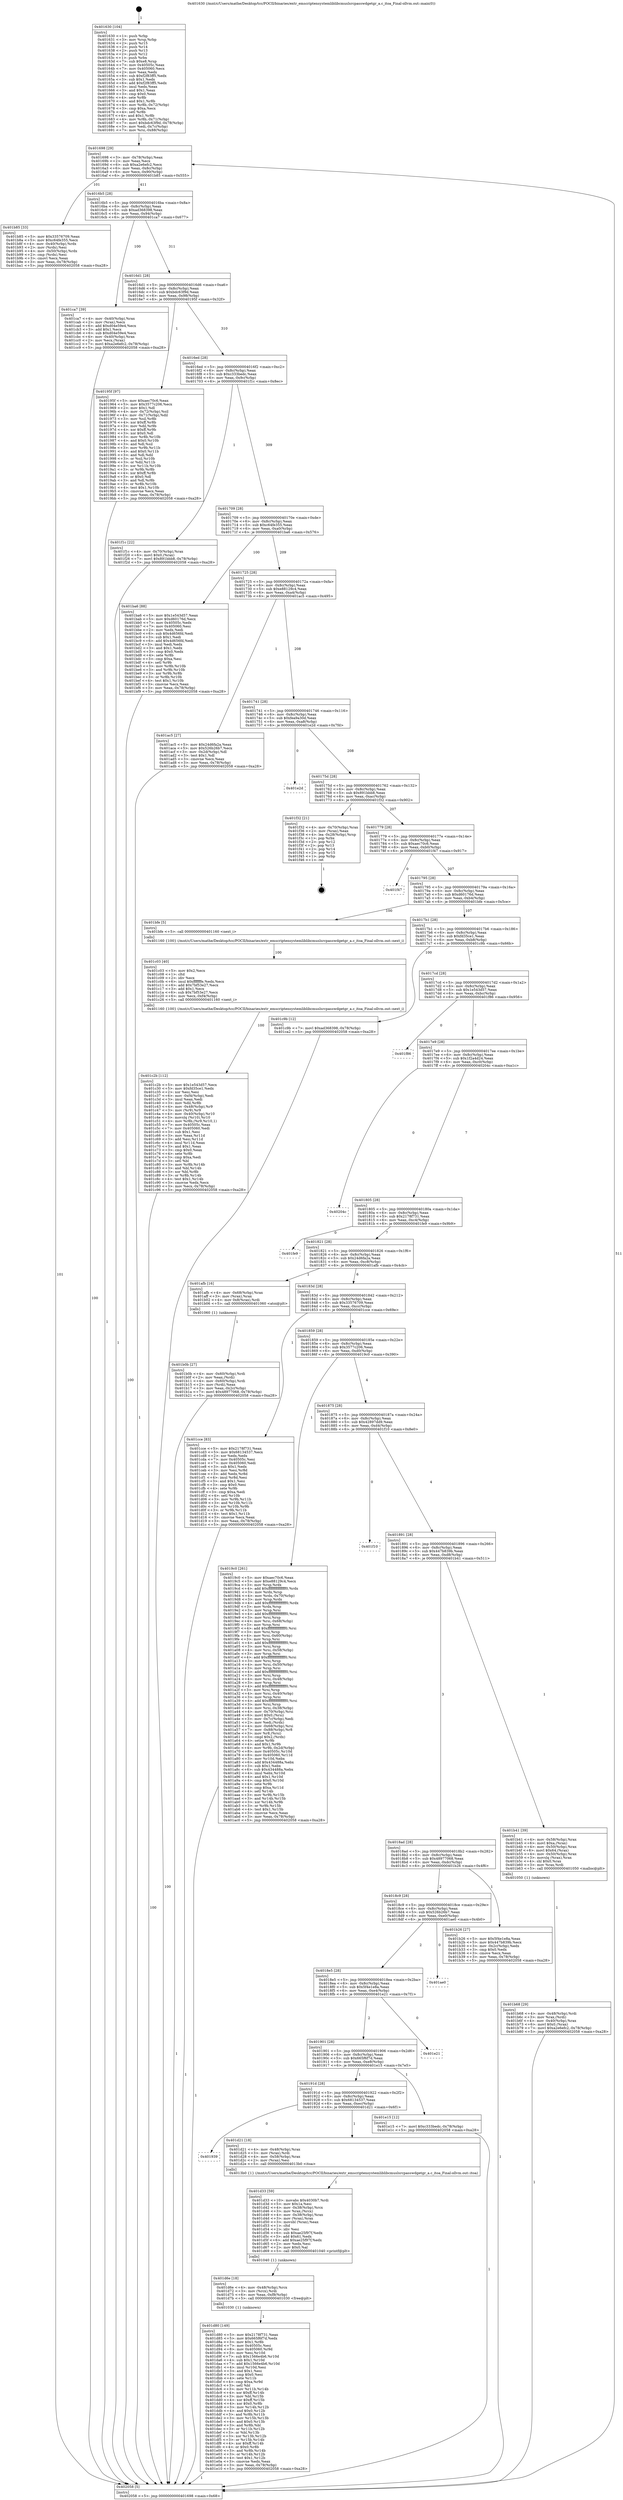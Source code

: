 digraph "0x401630" {
  label = "0x401630 (/mnt/c/Users/mathe/Desktop/tcc/POCII/binaries/extr_emscriptensystemliblibcmuslsrcpasswdgetgr_a.c_itoa_Final-ollvm.out::main(0))"
  labelloc = "t"
  node[shape=record]

  Entry [label="",width=0.3,height=0.3,shape=circle,fillcolor=black,style=filled]
  "0x401698" [label="{
     0x401698 [29]\l
     | [instrs]\l
     &nbsp;&nbsp;0x401698 \<+3\>: mov -0x78(%rbp),%eax\l
     &nbsp;&nbsp;0x40169b \<+2\>: mov %eax,%ecx\l
     &nbsp;&nbsp;0x40169d \<+6\>: sub $0xa2e6efc2,%ecx\l
     &nbsp;&nbsp;0x4016a3 \<+6\>: mov %eax,-0x8c(%rbp)\l
     &nbsp;&nbsp;0x4016a9 \<+6\>: mov %ecx,-0x90(%rbp)\l
     &nbsp;&nbsp;0x4016af \<+6\>: je 0000000000401b85 \<main+0x555\>\l
  }"]
  "0x401b85" [label="{
     0x401b85 [33]\l
     | [instrs]\l
     &nbsp;&nbsp;0x401b85 \<+5\>: mov $0x33576709,%eax\l
     &nbsp;&nbsp;0x401b8a \<+5\>: mov $0xc64fe355,%ecx\l
     &nbsp;&nbsp;0x401b8f \<+4\>: mov -0x40(%rbp),%rdx\l
     &nbsp;&nbsp;0x401b93 \<+2\>: mov (%rdx),%esi\l
     &nbsp;&nbsp;0x401b95 \<+4\>: mov -0x50(%rbp),%rdx\l
     &nbsp;&nbsp;0x401b99 \<+2\>: cmp (%rdx),%esi\l
     &nbsp;&nbsp;0x401b9b \<+3\>: cmovl %ecx,%eax\l
     &nbsp;&nbsp;0x401b9e \<+3\>: mov %eax,-0x78(%rbp)\l
     &nbsp;&nbsp;0x401ba1 \<+5\>: jmp 0000000000402058 \<main+0xa28\>\l
  }"]
  "0x4016b5" [label="{
     0x4016b5 [28]\l
     | [instrs]\l
     &nbsp;&nbsp;0x4016b5 \<+5\>: jmp 00000000004016ba \<main+0x8a\>\l
     &nbsp;&nbsp;0x4016ba \<+6\>: mov -0x8c(%rbp),%eax\l
     &nbsp;&nbsp;0x4016c0 \<+5\>: sub $0xad368398,%eax\l
     &nbsp;&nbsp;0x4016c5 \<+6\>: mov %eax,-0x94(%rbp)\l
     &nbsp;&nbsp;0x4016cb \<+6\>: je 0000000000401ca7 \<main+0x677\>\l
  }"]
  Exit [label="",width=0.3,height=0.3,shape=circle,fillcolor=black,style=filled,peripheries=2]
  "0x401ca7" [label="{
     0x401ca7 [39]\l
     | [instrs]\l
     &nbsp;&nbsp;0x401ca7 \<+4\>: mov -0x40(%rbp),%rax\l
     &nbsp;&nbsp;0x401cab \<+2\>: mov (%rax),%ecx\l
     &nbsp;&nbsp;0x401cad \<+6\>: add $0xd04e59e4,%ecx\l
     &nbsp;&nbsp;0x401cb3 \<+3\>: add $0x1,%ecx\l
     &nbsp;&nbsp;0x401cb6 \<+6\>: sub $0xd04e59e4,%ecx\l
     &nbsp;&nbsp;0x401cbc \<+4\>: mov -0x40(%rbp),%rax\l
     &nbsp;&nbsp;0x401cc0 \<+2\>: mov %ecx,(%rax)\l
     &nbsp;&nbsp;0x401cc2 \<+7\>: movl $0xa2e6efc2,-0x78(%rbp)\l
     &nbsp;&nbsp;0x401cc9 \<+5\>: jmp 0000000000402058 \<main+0xa28\>\l
  }"]
  "0x4016d1" [label="{
     0x4016d1 [28]\l
     | [instrs]\l
     &nbsp;&nbsp;0x4016d1 \<+5\>: jmp 00000000004016d6 \<main+0xa6\>\l
     &nbsp;&nbsp;0x4016d6 \<+6\>: mov -0x8c(%rbp),%eax\l
     &nbsp;&nbsp;0x4016dc \<+5\>: sub $0xbdc63f9d,%eax\l
     &nbsp;&nbsp;0x4016e1 \<+6\>: mov %eax,-0x98(%rbp)\l
     &nbsp;&nbsp;0x4016e7 \<+6\>: je 000000000040195f \<main+0x32f\>\l
  }"]
  "0x401d80" [label="{
     0x401d80 [149]\l
     | [instrs]\l
     &nbsp;&nbsp;0x401d80 \<+5\>: mov $0x2178f731,%eax\l
     &nbsp;&nbsp;0x401d85 \<+5\>: mov $0x665f6f7d,%edx\l
     &nbsp;&nbsp;0x401d8a \<+3\>: mov $0x1,%r8b\l
     &nbsp;&nbsp;0x401d8d \<+7\>: mov 0x40505c,%esi\l
     &nbsp;&nbsp;0x401d94 \<+8\>: mov 0x405060,%r9d\l
     &nbsp;&nbsp;0x401d9c \<+3\>: mov %esi,%r10d\l
     &nbsp;&nbsp;0x401d9f \<+7\>: sub $0x1566e4b6,%r10d\l
     &nbsp;&nbsp;0x401da6 \<+4\>: sub $0x1,%r10d\l
     &nbsp;&nbsp;0x401daa \<+7\>: add $0x1566e4b6,%r10d\l
     &nbsp;&nbsp;0x401db1 \<+4\>: imul %r10d,%esi\l
     &nbsp;&nbsp;0x401db5 \<+3\>: and $0x1,%esi\l
     &nbsp;&nbsp;0x401db8 \<+3\>: cmp $0x0,%esi\l
     &nbsp;&nbsp;0x401dbb \<+4\>: sete %r11b\l
     &nbsp;&nbsp;0x401dbf \<+4\>: cmp $0xa,%r9d\l
     &nbsp;&nbsp;0x401dc3 \<+3\>: setl %bl\l
     &nbsp;&nbsp;0x401dc6 \<+3\>: mov %r11b,%r14b\l
     &nbsp;&nbsp;0x401dc9 \<+4\>: xor $0xff,%r14b\l
     &nbsp;&nbsp;0x401dcd \<+3\>: mov %bl,%r15b\l
     &nbsp;&nbsp;0x401dd0 \<+4\>: xor $0xff,%r15b\l
     &nbsp;&nbsp;0x401dd4 \<+4\>: xor $0x0,%r8b\l
     &nbsp;&nbsp;0x401dd8 \<+3\>: mov %r14b,%r12b\l
     &nbsp;&nbsp;0x401ddb \<+4\>: and $0x0,%r12b\l
     &nbsp;&nbsp;0x401ddf \<+3\>: and %r8b,%r11b\l
     &nbsp;&nbsp;0x401de2 \<+3\>: mov %r15b,%r13b\l
     &nbsp;&nbsp;0x401de5 \<+4\>: and $0x0,%r13b\l
     &nbsp;&nbsp;0x401de9 \<+3\>: and %r8b,%bl\l
     &nbsp;&nbsp;0x401dec \<+3\>: or %r11b,%r12b\l
     &nbsp;&nbsp;0x401def \<+3\>: or %bl,%r13b\l
     &nbsp;&nbsp;0x401df2 \<+3\>: xor %r13b,%r12b\l
     &nbsp;&nbsp;0x401df5 \<+3\>: or %r15b,%r14b\l
     &nbsp;&nbsp;0x401df8 \<+4\>: xor $0xff,%r14b\l
     &nbsp;&nbsp;0x401dfc \<+4\>: or $0x0,%r8b\l
     &nbsp;&nbsp;0x401e00 \<+3\>: and %r8b,%r14b\l
     &nbsp;&nbsp;0x401e03 \<+3\>: or %r14b,%r12b\l
     &nbsp;&nbsp;0x401e06 \<+4\>: test $0x1,%r12b\l
     &nbsp;&nbsp;0x401e0a \<+3\>: cmovne %edx,%eax\l
     &nbsp;&nbsp;0x401e0d \<+3\>: mov %eax,-0x78(%rbp)\l
     &nbsp;&nbsp;0x401e10 \<+5\>: jmp 0000000000402058 \<main+0xa28\>\l
  }"]
  "0x40195f" [label="{
     0x40195f [97]\l
     | [instrs]\l
     &nbsp;&nbsp;0x40195f \<+5\>: mov $0xaec70c6,%eax\l
     &nbsp;&nbsp;0x401964 \<+5\>: mov $0x3577c206,%ecx\l
     &nbsp;&nbsp;0x401969 \<+2\>: mov $0x1,%dl\l
     &nbsp;&nbsp;0x40196b \<+4\>: mov -0x72(%rbp),%sil\l
     &nbsp;&nbsp;0x40196f \<+4\>: mov -0x71(%rbp),%dil\l
     &nbsp;&nbsp;0x401973 \<+3\>: mov %sil,%r8b\l
     &nbsp;&nbsp;0x401976 \<+4\>: xor $0xff,%r8b\l
     &nbsp;&nbsp;0x40197a \<+3\>: mov %dil,%r9b\l
     &nbsp;&nbsp;0x40197d \<+4\>: xor $0xff,%r9b\l
     &nbsp;&nbsp;0x401981 \<+3\>: xor $0x0,%dl\l
     &nbsp;&nbsp;0x401984 \<+3\>: mov %r8b,%r10b\l
     &nbsp;&nbsp;0x401987 \<+4\>: and $0x0,%r10b\l
     &nbsp;&nbsp;0x40198b \<+3\>: and %dl,%sil\l
     &nbsp;&nbsp;0x40198e \<+3\>: mov %r9b,%r11b\l
     &nbsp;&nbsp;0x401991 \<+4\>: and $0x0,%r11b\l
     &nbsp;&nbsp;0x401995 \<+3\>: and %dl,%dil\l
     &nbsp;&nbsp;0x401998 \<+3\>: or %sil,%r10b\l
     &nbsp;&nbsp;0x40199b \<+3\>: or %dil,%r11b\l
     &nbsp;&nbsp;0x40199e \<+3\>: xor %r11b,%r10b\l
     &nbsp;&nbsp;0x4019a1 \<+3\>: or %r9b,%r8b\l
     &nbsp;&nbsp;0x4019a4 \<+4\>: xor $0xff,%r8b\l
     &nbsp;&nbsp;0x4019a8 \<+3\>: or $0x0,%dl\l
     &nbsp;&nbsp;0x4019ab \<+3\>: and %dl,%r8b\l
     &nbsp;&nbsp;0x4019ae \<+3\>: or %r8b,%r10b\l
     &nbsp;&nbsp;0x4019b1 \<+4\>: test $0x1,%r10b\l
     &nbsp;&nbsp;0x4019b5 \<+3\>: cmovne %ecx,%eax\l
     &nbsp;&nbsp;0x4019b8 \<+3\>: mov %eax,-0x78(%rbp)\l
     &nbsp;&nbsp;0x4019bb \<+5\>: jmp 0000000000402058 \<main+0xa28\>\l
  }"]
  "0x4016ed" [label="{
     0x4016ed [28]\l
     | [instrs]\l
     &nbsp;&nbsp;0x4016ed \<+5\>: jmp 00000000004016f2 \<main+0xc2\>\l
     &nbsp;&nbsp;0x4016f2 \<+6\>: mov -0x8c(%rbp),%eax\l
     &nbsp;&nbsp;0x4016f8 \<+5\>: sub $0xc333bedc,%eax\l
     &nbsp;&nbsp;0x4016fd \<+6\>: mov %eax,-0x9c(%rbp)\l
     &nbsp;&nbsp;0x401703 \<+6\>: je 0000000000401f1c \<main+0x8ec\>\l
  }"]
  "0x402058" [label="{
     0x402058 [5]\l
     | [instrs]\l
     &nbsp;&nbsp;0x402058 \<+5\>: jmp 0000000000401698 \<main+0x68\>\l
  }"]
  "0x401630" [label="{
     0x401630 [104]\l
     | [instrs]\l
     &nbsp;&nbsp;0x401630 \<+1\>: push %rbp\l
     &nbsp;&nbsp;0x401631 \<+3\>: mov %rsp,%rbp\l
     &nbsp;&nbsp;0x401634 \<+2\>: push %r15\l
     &nbsp;&nbsp;0x401636 \<+2\>: push %r14\l
     &nbsp;&nbsp;0x401638 \<+2\>: push %r13\l
     &nbsp;&nbsp;0x40163a \<+2\>: push %r12\l
     &nbsp;&nbsp;0x40163c \<+1\>: push %rbx\l
     &nbsp;&nbsp;0x40163d \<+7\>: sub $0xe8,%rsp\l
     &nbsp;&nbsp;0x401644 \<+7\>: mov 0x40505c,%eax\l
     &nbsp;&nbsp;0x40164b \<+7\>: mov 0x405060,%ecx\l
     &nbsp;&nbsp;0x401652 \<+2\>: mov %eax,%edx\l
     &nbsp;&nbsp;0x401654 \<+6\>: sub $0xf2f83ff5,%edx\l
     &nbsp;&nbsp;0x40165a \<+3\>: sub $0x1,%edx\l
     &nbsp;&nbsp;0x40165d \<+6\>: add $0xf2f83ff5,%edx\l
     &nbsp;&nbsp;0x401663 \<+3\>: imul %edx,%eax\l
     &nbsp;&nbsp;0x401666 \<+3\>: and $0x1,%eax\l
     &nbsp;&nbsp;0x401669 \<+3\>: cmp $0x0,%eax\l
     &nbsp;&nbsp;0x40166c \<+4\>: sete %r8b\l
     &nbsp;&nbsp;0x401670 \<+4\>: and $0x1,%r8b\l
     &nbsp;&nbsp;0x401674 \<+4\>: mov %r8b,-0x72(%rbp)\l
     &nbsp;&nbsp;0x401678 \<+3\>: cmp $0xa,%ecx\l
     &nbsp;&nbsp;0x40167b \<+4\>: setl %r8b\l
     &nbsp;&nbsp;0x40167f \<+4\>: and $0x1,%r8b\l
     &nbsp;&nbsp;0x401683 \<+4\>: mov %r8b,-0x71(%rbp)\l
     &nbsp;&nbsp;0x401687 \<+7\>: movl $0xbdc63f9d,-0x78(%rbp)\l
     &nbsp;&nbsp;0x40168e \<+3\>: mov %edi,-0x7c(%rbp)\l
     &nbsp;&nbsp;0x401691 \<+7\>: mov %rsi,-0x88(%rbp)\l
  }"]
  "0x401d6e" [label="{
     0x401d6e [18]\l
     | [instrs]\l
     &nbsp;&nbsp;0x401d6e \<+4\>: mov -0x48(%rbp),%rcx\l
     &nbsp;&nbsp;0x401d72 \<+3\>: mov (%rcx),%rdi\l
     &nbsp;&nbsp;0x401d75 \<+6\>: mov %eax,-0xf8(%rbp)\l
     &nbsp;&nbsp;0x401d7b \<+5\>: call 0000000000401030 \<free@plt\>\l
     | [calls]\l
     &nbsp;&nbsp;0x401030 \{1\} (unknown)\l
  }"]
  "0x401f1c" [label="{
     0x401f1c [22]\l
     | [instrs]\l
     &nbsp;&nbsp;0x401f1c \<+4\>: mov -0x70(%rbp),%rax\l
     &nbsp;&nbsp;0x401f20 \<+6\>: movl $0x0,(%rax)\l
     &nbsp;&nbsp;0x401f26 \<+7\>: movl $0x891bbb8,-0x78(%rbp)\l
     &nbsp;&nbsp;0x401f2d \<+5\>: jmp 0000000000402058 \<main+0xa28\>\l
  }"]
  "0x401709" [label="{
     0x401709 [28]\l
     | [instrs]\l
     &nbsp;&nbsp;0x401709 \<+5\>: jmp 000000000040170e \<main+0xde\>\l
     &nbsp;&nbsp;0x40170e \<+6\>: mov -0x8c(%rbp),%eax\l
     &nbsp;&nbsp;0x401714 \<+5\>: sub $0xc64fe355,%eax\l
     &nbsp;&nbsp;0x401719 \<+6\>: mov %eax,-0xa0(%rbp)\l
     &nbsp;&nbsp;0x40171f \<+6\>: je 0000000000401ba6 \<main+0x576\>\l
  }"]
  "0x401d33" [label="{
     0x401d33 [59]\l
     | [instrs]\l
     &nbsp;&nbsp;0x401d33 \<+10\>: movabs $0x4030b7,%rdi\l
     &nbsp;&nbsp;0x401d3d \<+5\>: mov $0x1a,%esi\l
     &nbsp;&nbsp;0x401d42 \<+4\>: mov -0x38(%rbp),%rcx\l
     &nbsp;&nbsp;0x401d46 \<+3\>: mov %rax,(%rcx)\l
     &nbsp;&nbsp;0x401d49 \<+4\>: mov -0x38(%rbp),%rax\l
     &nbsp;&nbsp;0x401d4d \<+3\>: mov (%rax),%rax\l
     &nbsp;&nbsp;0x401d50 \<+3\>: movsbl (%rax),%eax\l
     &nbsp;&nbsp;0x401d53 \<+1\>: cltd\l
     &nbsp;&nbsp;0x401d54 \<+2\>: idiv %esi\l
     &nbsp;&nbsp;0x401d56 \<+6\>: sub $0xae25f97f,%edx\l
     &nbsp;&nbsp;0x401d5c \<+3\>: add $0x61,%edx\l
     &nbsp;&nbsp;0x401d5f \<+6\>: add $0xae25f97f,%edx\l
     &nbsp;&nbsp;0x401d65 \<+2\>: mov %edx,%esi\l
     &nbsp;&nbsp;0x401d67 \<+2\>: mov $0x0,%al\l
     &nbsp;&nbsp;0x401d69 \<+5\>: call 0000000000401040 \<printf@plt\>\l
     | [calls]\l
     &nbsp;&nbsp;0x401040 \{1\} (unknown)\l
  }"]
  "0x401ba6" [label="{
     0x401ba6 [88]\l
     | [instrs]\l
     &nbsp;&nbsp;0x401ba6 \<+5\>: mov $0x1e543d57,%eax\l
     &nbsp;&nbsp;0x401bab \<+5\>: mov $0xd60176d,%ecx\l
     &nbsp;&nbsp;0x401bb0 \<+7\>: mov 0x40505c,%edx\l
     &nbsp;&nbsp;0x401bb7 \<+7\>: mov 0x405060,%esi\l
     &nbsp;&nbsp;0x401bbe \<+2\>: mov %edx,%edi\l
     &nbsp;&nbsp;0x401bc0 \<+6\>: sub $0x4d656fd,%edi\l
     &nbsp;&nbsp;0x401bc6 \<+3\>: sub $0x1,%edi\l
     &nbsp;&nbsp;0x401bc9 \<+6\>: add $0x4d656fd,%edi\l
     &nbsp;&nbsp;0x401bcf \<+3\>: imul %edi,%edx\l
     &nbsp;&nbsp;0x401bd2 \<+3\>: and $0x1,%edx\l
     &nbsp;&nbsp;0x401bd5 \<+3\>: cmp $0x0,%edx\l
     &nbsp;&nbsp;0x401bd8 \<+4\>: sete %r8b\l
     &nbsp;&nbsp;0x401bdc \<+3\>: cmp $0xa,%esi\l
     &nbsp;&nbsp;0x401bdf \<+4\>: setl %r9b\l
     &nbsp;&nbsp;0x401be3 \<+3\>: mov %r8b,%r10b\l
     &nbsp;&nbsp;0x401be6 \<+3\>: and %r9b,%r10b\l
     &nbsp;&nbsp;0x401be9 \<+3\>: xor %r9b,%r8b\l
     &nbsp;&nbsp;0x401bec \<+3\>: or %r8b,%r10b\l
     &nbsp;&nbsp;0x401bef \<+4\>: test $0x1,%r10b\l
     &nbsp;&nbsp;0x401bf3 \<+3\>: cmovne %ecx,%eax\l
     &nbsp;&nbsp;0x401bf6 \<+3\>: mov %eax,-0x78(%rbp)\l
     &nbsp;&nbsp;0x401bf9 \<+5\>: jmp 0000000000402058 \<main+0xa28\>\l
  }"]
  "0x401725" [label="{
     0x401725 [28]\l
     | [instrs]\l
     &nbsp;&nbsp;0x401725 \<+5\>: jmp 000000000040172a \<main+0xfa\>\l
     &nbsp;&nbsp;0x40172a \<+6\>: mov -0x8c(%rbp),%eax\l
     &nbsp;&nbsp;0x401730 \<+5\>: sub $0xe88129c4,%eax\l
     &nbsp;&nbsp;0x401735 \<+6\>: mov %eax,-0xa4(%rbp)\l
     &nbsp;&nbsp;0x40173b \<+6\>: je 0000000000401ac5 \<main+0x495\>\l
  }"]
  "0x401939" [label="{
     0x401939\l
  }", style=dashed]
  "0x401ac5" [label="{
     0x401ac5 [27]\l
     | [instrs]\l
     &nbsp;&nbsp;0x401ac5 \<+5\>: mov $0x24d6fa2a,%eax\l
     &nbsp;&nbsp;0x401aca \<+5\>: mov $0x526b26b7,%ecx\l
     &nbsp;&nbsp;0x401acf \<+3\>: mov -0x2d(%rbp),%dl\l
     &nbsp;&nbsp;0x401ad2 \<+3\>: test $0x1,%dl\l
     &nbsp;&nbsp;0x401ad5 \<+3\>: cmovne %ecx,%eax\l
     &nbsp;&nbsp;0x401ad8 \<+3\>: mov %eax,-0x78(%rbp)\l
     &nbsp;&nbsp;0x401adb \<+5\>: jmp 0000000000402058 \<main+0xa28\>\l
  }"]
  "0x401741" [label="{
     0x401741 [28]\l
     | [instrs]\l
     &nbsp;&nbsp;0x401741 \<+5\>: jmp 0000000000401746 \<main+0x116\>\l
     &nbsp;&nbsp;0x401746 \<+6\>: mov -0x8c(%rbp),%eax\l
     &nbsp;&nbsp;0x40174c \<+5\>: sub $0xfea9a30d,%eax\l
     &nbsp;&nbsp;0x401751 \<+6\>: mov %eax,-0xa8(%rbp)\l
     &nbsp;&nbsp;0x401757 \<+6\>: je 0000000000401e2d \<main+0x7fd\>\l
  }"]
  "0x401d21" [label="{
     0x401d21 [18]\l
     | [instrs]\l
     &nbsp;&nbsp;0x401d21 \<+4\>: mov -0x48(%rbp),%rax\l
     &nbsp;&nbsp;0x401d25 \<+3\>: mov (%rax),%rdi\l
     &nbsp;&nbsp;0x401d28 \<+4\>: mov -0x58(%rbp),%rax\l
     &nbsp;&nbsp;0x401d2c \<+2\>: mov (%rax),%esi\l
     &nbsp;&nbsp;0x401d2e \<+5\>: call 00000000004013b0 \<itoa\>\l
     | [calls]\l
     &nbsp;&nbsp;0x4013b0 \{1\} (/mnt/c/Users/mathe/Desktop/tcc/POCII/binaries/extr_emscriptensystemliblibcmuslsrcpasswdgetgr_a.c_itoa_Final-ollvm.out::itoa)\l
  }"]
  "0x401e2d" [label="{
     0x401e2d\l
  }", style=dashed]
  "0x40175d" [label="{
     0x40175d [28]\l
     | [instrs]\l
     &nbsp;&nbsp;0x40175d \<+5\>: jmp 0000000000401762 \<main+0x132\>\l
     &nbsp;&nbsp;0x401762 \<+6\>: mov -0x8c(%rbp),%eax\l
     &nbsp;&nbsp;0x401768 \<+5\>: sub $0x891bbb8,%eax\l
     &nbsp;&nbsp;0x40176d \<+6\>: mov %eax,-0xac(%rbp)\l
     &nbsp;&nbsp;0x401773 \<+6\>: je 0000000000401f32 \<main+0x902\>\l
  }"]
  "0x40191d" [label="{
     0x40191d [28]\l
     | [instrs]\l
     &nbsp;&nbsp;0x40191d \<+5\>: jmp 0000000000401922 \<main+0x2f2\>\l
     &nbsp;&nbsp;0x401922 \<+6\>: mov -0x8c(%rbp),%eax\l
     &nbsp;&nbsp;0x401928 \<+5\>: sub $0x68134537,%eax\l
     &nbsp;&nbsp;0x40192d \<+6\>: mov %eax,-0xec(%rbp)\l
     &nbsp;&nbsp;0x401933 \<+6\>: je 0000000000401d21 \<main+0x6f1\>\l
  }"]
  "0x401f32" [label="{
     0x401f32 [21]\l
     | [instrs]\l
     &nbsp;&nbsp;0x401f32 \<+4\>: mov -0x70(%rbp),%rax\l
     &nbsp;&nbsp;0x401f36 \<+2\>: mov (%rax),%eax\l
     &nbsp;&nbsp;0x401f38 \<+4\>: lea -0x28(%rbp),%rsp\l
     &nbsp;&nbsp;0x401f3c \<+1\>: pop %rbx\l
     &nbsp;&nbsp;0x401f3d \<+2\>: pop %r12\l
     &nbsp;&nbsp;0x401f3f \<+2\>: pop %r13\l
     &nbsp;&nbsp;0x401f41 \<+2\>: pop %r14\l
     &nbsp;&nbsp;0x401f43 \<+2\>: pop %r15\l
     &nbsp;&nbsp;0x401f45 \<+1\>: pop %rbp\l
     &nbsp;&nbsp;0x401f46 \<+1\>: ret\l
  }"]
  "0x401779" [label="{
     0x401779 [28]\l
     | [instrs]\l
     &nbsp;&nbsp;0x401779 \<+5\>: jmp 000000000040177e \<main+0x14e\>\l
     &nbsp;&nbsp;0x40177e \<+6\>: mov -0x8c(%rbp),%eax\l
     &nbsp;&nbsp;0x401784 \<+5\>: sub $0xaec70c6,%eax\l
     &nbsp;&nbsp;0x401789 \<+6\>: mov %eax,-0xb0(%rbp)\l
     &nbsp;&nbsp;0x40178f \<+6\>: je 0000000000401f47 \<main+0x917\>\l
  }"]
  "0x401e15" [label="{
     0x401e15 [12]\l
     | [instrs]\l
     &nbsp;&nbsp;0x401e15 \<+7\>: movl $0xc333bedc,-0x78(%rbp)\l
     &nbsp;&nbsp;0x401e1c \<+5\>: jmp 0000000000402058 \<main+0xa28\>\l
  }"]
  "0x401f47" [label="{
     0x401f47\l
  }", style=dashed]
  "0x401795" [label="{
     0x401795 [28]\l
     | [instrs]\l
     &nbsp;&nbsp;0x401795 \<+5\>: jmp 000000000040179a \<main+0x16a\>\l
     &nbsp;&nbsp;0x40179a \<+6\>: mov -0x8c(%rbp),%eax\l
     &nbsp;&nbsp;0x4017a0 \<+5\>: sub $0xd60176d,%eax\l
     &nbsp;&nbsp;0x4017a5 \<+6\>: mov %eax,-0xb4(%rbp)\l
     &nbsp;&nbsp;0x4017ab \<+6\>: je 0000000000401bfe \<main+0x5ce\>\l
  }"]
  "0x401901" [label="{
     0x401901 [28]\l
     | [instrs]\l
     &nbsp;&nbsp;0x401901 \<+5\>: jmp 0000000000401906 \<main+0x2d6\>\l
     &nbsp;&nbsp;0x401906 \<+6\>: mov -0x8c(%rbp),%eax\l
     &nbsp;&nbsp;0x40190c \<+5\>: sub $0x665f6f7d,%eax\l
     &nbsp;&nbsp;0x401911 \<+6\>: mov %eax,-0xe8(%rbp)\l
     &nbsp;&nbsp;0x401917 \<+6\>: je 0000000000401e15 \<main+0x7e5\>\l
  }"]
  "0x401bfe" [label="{
     0x401bfe [5]\l
     | [instrs]\l
     &nbsp;&nbsp;0x401bfe \<+5\>: call 0000000000401160 \<next_i\>\l
     | [calls]\l
     &nbsp;&nbsp;0x401160 \{100\} (/mnt/c/Users/mathe/Desktop/tcc/POCII/binaries/extr_emscriptensystemliblibcmuslsrcpasswdgetgr_a.c_itoa_Final-ollvm.out::next_i)\l
  }"]
  "0x4017b1" [label="{
     0x4017b1 [28]\l
     | [instrs]\l
     &nbsp;&nbsp;0x4017b1 \<+5\>: jmp 00000000004017b6 \<main+0x186\>\l
     &nbsp;&nbsp;0x4017b6 \<+6\>: mov -0x8c(%rbp),%eax\l
     &nbsp;&nbsp;0x4017bc \<+5\>: sub $0xfd35ce1,%eax\l
     &nbsp;&nbsp;0x4017c1 \<+6\>: mov %eax,-0xb8(%rbp)\l
     &nbsp;&nbsp;0x4017c7 \<+6\>: je 0000000000401c9b \<main+0x66b\>\l
  }"]
  "0x401e21" [label="{
     0x401e21\l
  }", style=dashed]
  "0x401c9b" [label="{
     0x401c9b [12]\l
     | [instrs]\l
     &nbsp;&nbsp;0x401c9b \<+7\>: movl $0xad368398,-0x78(%rbp)\l
     &nbsp;&nbsp;0x401ca2 \<+5\>: jmp 0000000000402058 \<main+0xa28\>\l
  }"]
  "0x4017cd" [label="{
     0x4017cd [28]\l
     | [instrs]\l
     &nbsp;&nbsp;0x4017cd \<+5\>: jmp 00000000004017d2 \<main+0x1a2\>\l
     &nbsp;&nbsp;0x4017d2 \<+6\>: mov -0x8c(%rbp),%eax\l
     &nbsp;&nbsp;0x4017d8 \<+5\>: sub $0x1e543d57,%eax\l
     &nbsp;&nbsp;0x4017dd \<+6\>: mov %eax,-0xbc(%rbp)\l
     &nbsp;&nbsp;0x4017e3 \<+6\>: je 0000000000401f86 \<main+0x956\>\l
  }"]
  "0x4018e5" [label="{
     0x4018e5 [28]\l
     | [instrs]\l
     &nbsp;&nbsp;0x4018e5 \<+5\>: jmp 00000000004018ea \<main+0x2ba\>\l
     &nbsp;&nbsp;0x4018ea \<+6\>: mov -0x8c(%rbp),%eax\l
     &nbsp;&nbsp;0x4018f0 \<+5\>: sub $0x5f4e1e8a,%eax\l
     &nbsp;&nbsp;0x4018f5 \<+6\>: mov %eax,-0xe4(%rbp)\l
     &nbsp;&nbsp;0x4018fb \<+6\>: je 0000000000401e21 \<main+0x7f1\>\l
  }"]
  "0x401f86" [label="{
     0x401f86\l
  }", style=dashed]
  "0x4017e9" [label="{
     0x4017e9 [28]\l
     | [instrs]\l
     &nbsp;&nbsp;0x4017e9 \<+5\>: jmp 00000000004017ee \<main+0x1be\>\l
     &nbsp;&nbsp;0x4017ee \<+6\>: mov -0x8c(%rbp),%eax\l
     &nbsp;&nbsp;0x4017f4 \<+5\>: sub $0x1f2a4d24,%eax\l
     &nbsp;&nbsp;0x4017f9 \<+6\>: mov %eax,-0xc0(%rbp)\l
     &nbsp;&nbsp;0x4017ff \<+6\>: je 000000000040204c \<main+0xa1c\>\l
  }"]
  "0x401ae0" [label="{
     0x401ae0\l
  }", style=dashed]
  "0x40204c" [label="{
     0x40204c\l
  }", style=dashed]
  "0x401805" [label="{
     0x401805 [28]\l
     | [instrs]\l
     &nbsp;&nbsp;0x401805 \<+5\>: jmp 000000000040180a \<main+0x1da\>\l
     &nbsp;&nbsp;0x40180a \<+6\>: mov -0x8c(%rbp),%eax\l
     &nbsp;&nbsp;0x401810 \<+5\>: sub $0x2178f731,%eax\l
     &nbsp;&nbsp;0x401815 \<+6\>: mov %eax,-0xc4(%rbp)\l
     &nbsp;&nbsp;0x40181b \<+6\>: je 0000000000401fe9 \<main+0x9b9\>\l
  }"]
  "0x401c2b" [label="{
     0x401c2b [112]\l
     | [instrs]\l
     &nbsp;&nbsp;0x401c2b \<+5\>: mov $0x1e543d57,%ecx\l
     &nbsp;&nbsp;0x401c30 \<+5\>: mov $0xfd35ce1,%edx\l
     &nbsp;&nbsp;0x401c35 \<+2\>: xor %esi,%esi\l
     &nbsp;&nbsp;0x401c37 \<+6\>: mov -0xf4(%rbp),%edi\l
     &nbsp;&nbsp;0x401c3d \<+3\>: imul %eax,%edi\l
     &nbsp;&nbsp;0x401c40 \<+3\>: mov %dil,%r8b\l
     &nbsp;&nbsp;0x401c43 \<+4\>: mov -0x48(%rbp),%r9\l
     &nbsp;&nbsp;0x401c47 \<+3\>: mov (%r9),%r9\l
     &nbsp;&nbsp;0x401c4a \<+4\>: mov -0x40(%rbp),%r10\l
     &nbsp;&nbsp;0x401c4e \<+3\>: movslq (%r10),%r10\l
     &nbsp;&nbsp;0x401c51 \<+4\>: mov %r8b,(%r9,%r10,1)\l
     &nbsp;&nbsp;0x401c55 \<+7\>: mov 0x40505c,%eax\l
     &nbsp;&nbsp;0x401c5c \<+7\>: mov 0x405060,%edi\l
     &nbsp;&nbsp;0x401c63 \<+3\>: sub $0x1,%esi\l
     &nbsp;&nbsp;0x401c66 \<+3\>: mov %eax,%r11d\l
     &nbsp;&nbsp;0x401c69 \<+3\>: add %esi,%r11d\l
     &nbsp;&nbsp;0x401c6c \<+4\>: imul %r11d,%eax\l
     &nbsp;&nbsp;0x401c70 \<+3\>: and $0x1,%eax\l
     &nbsp;&nbsp;0x401c73 \<+3\>: cmp $0x0,%eax\l
     &nbsp;&nbsp;0x401c76 \<+4\>: sete %r8b\l
     &nbsp;&nbsp;0x401c7a \<+3\>: cmp $0xa,%edi\l
     &nbsp;&nbsp;0x401c7d \<+3\>: setl %bl\l
     &nbsp;&nbsp;0x401c80 \<+3\>: mov %r8b,%r14b\l
     &nbsp;&nbsp;0x401c83 \<+3\>: and %bl,%r14b\l
     &nbsp;&nbsp;0x401c86 \<+3\>: xor %bl,%r8b\l
     &nbsp;&nbsp;0x401c89 \<+3\>: or %r8b,%r14b\l
     &nbsp;&nbsp;0x401c8c \<+4\>: test $0x1,%r14b\l
     &nbsp;&nbsp;0x401c90 \<+3\>: cmovne %edx,%ecx\l
     &nbsp;&nbsp;0x401c93 \<+3\>: mov %ecx,-0x78(%rbp)\l
     &nbsp;&nbsp;0x401c96 \<+5\>: jmp 0000000000402058 \<main+0xa28\>\l
  }"]
  "0x401fe9" [label="{
     0x401fe9\l
  }", style=dashed]
  "0x401821" [label="{
     0x401821 [28]\l
     | [instrs]\l
     &nbsp;&nbsp;0x401821 \<+5\>: jmp 0000000000401826 \<main+0x1f6\>\l
     &nbsp;&nbsp;0x401826 \<+6\>: mov -0x8c(%rbp),%eax\l
     &nbsp;&nbsp;0x40182c \<+5\>: sub $0x24d6fa2a,%eax\l
     &nbsp;&nbsp;0x401831 \<+6\>: mov %eax,-0xc8(%rbp)\l
     &nbsp;&nbsp;0x401837 \<+6\>: je 0000000000401afb \<main+0x4cb\>\l
  }"]
  "0x401c03" [label="{
     0x401c03 [40]\l
     | [instrs]\l
     &nbsp;&nbsp;0x401c03 \<+5\>: mov $0x2,%ecx\l
     &nbsp;&nbsp;0x401c08 \<+1\>: cltd\l
     &nbsp;&nbsp;0x401c09 \<+2\>: idiv %ecx\l
     &nbsp;&nbsp;0x401c0b \<+6\>: imul $0xfffffffe,%edx,%ecx\l
     &nbsp;&nbsp;0x401c11 \<+6\>: add $0x7bf53e27,%ecx\l
     &nbsp;&nbsp;0x401c17 \<+3\>: add $0x1,%ecx\l
     &nbsp;&nbsp;0x401c1a \<+6\>: sub $0x7bf53e27,%ecx\l
     &nbsp;&nbsp;0x401c20 \<+6\>: mov %ecx,-0xf4(%rbp)\l
     &nbsp;&nbsp;0x401c26 \<+5\>: call 0000000000401160 \<next_i\>\l
     | [calls]\l
     &nbsp;&nbsp;0x401160 \{100\} (/mnt/c/Users/mathe/Desktop/tcc/POCII/binaries/extr_emscriptensystemliblibcmuslsrcpasswdgetgr_a.c_itoa_Final-ollvm.out::next_i)\l
  }"]
  "0x401afb" [label="{
     0x401afb [16]\l
     | [instrs]\l
     &nbsp;&nbsp;0x401afb \<+4\>: mov -0x68(%rbp),%rax\l
     &nbsp;&nbsp;0x401aff \<+3\>: mov (%rax),%rax\l
     &nbsp;&nbsp;0x401b02 \<+4\>: mov 0x8(%rax),%rdi\l
     &nbsp;&nbsp;0x401b06 \<+5\>: call 0000000000401060 \<atoi@plt\>\l
     | [calls]\l
     &nbsp;&nbsp;0x401060 \{1\} (unknown)\l
  }"]
  "0x40183d" [label="{
     0x40183d [28]\l
     | [instrs]\l
     &nbsp;&nbsp;0x40183d \<+5\>: jmp 0000000000401842 \<main+0x212\>\l
     &nbsp;&nbsp;0x401842 \<+6\>: mov -0x8c(%rbp),%eax\l
     &nbsp;&nbsp;0x401848 \<+5\>: sub $0x33576709,%eax\l
     &nbsp;&nbsp;0x40184d \<+6\>: mov %eax,-0xcc(%rbp)\l
     &nbsp;&nbsp;0x401853 \<+6\>: je 0000000000401cce \<main+0x69e\>\l
  }"]
  "0x401b68" [label="{
     0x401b68 [29]\l
     | [instrs]\l
     &nbsp;&nbsp;0x401b68 \<+4\>: mov -0x48(%rbp),%rdi\l
     &nbsp;&nbsp;0x401b6c \<+3\>: mov %rax,(%rdi)\l
     &nbsp;&nbsp;0x401b6f \<+4\>: mov -0x40(%rbp),%rax\l
     &nbsp;&nbsp;0x401b73 \<+6\>: movl $0x0,(%rax)\l
     &nbsp;&nbsp;0x401b79 \<+7\>: movl $0xa2e6efc2,-0x78(%rbp)\l
     &nbsp;&nbsp;0x401b80 \<+5\>: jmp 0000000000402058 \<main+0xa28\>\l
  }"]
  "0x401cce" [label="{
     0x401cce [83]\l
     | [instrs]\l
     &nbsp;&nbsp;0x401cce \<+5\>: mov $0x2178f731,%eax\l
     &nbsp;&nbsp;0x401cd3 \<+5\>: mov $0x68134537,%ecx\l
     &nbsp;&nbsp;0x401cd8 \<+2\>: xor %edx,%edx\l
     &nbsp;&nbsp;0x401cda \<+7\>: mov 0x40505c,%esi\l
     &nbsp;&nbsp;0x401ce1 \<+7\>: mov 0x405060,%edi\l
     &nbsp;&nbsp;0x401ce8 \<+3\>: sub $0x1,%edx\l
     &nbsp;&nbsp;0x401ceb \<+3\>: mov %esi,%r8d\l
     &nbsp;&nbsp;0x401cee \<+3\>: add %edx,%r8d\l
     &nbsp;&nbsp;0x401cf1 \<+4\>: imul %r8d,%esi\l
     &nbsp;&nbsp;0x401cf5 \<+3\>: and $0x1,%esi\l
     &nbsp;&nbsp;0x401cf8 \<+3\>: cmp $0x0,%esi\l
     &nbsp;&nbsp;0x401cfb \<+4\>: sete %r9b\l
     &nbsp;&nbsp;0x401cff \<+3\>: cmp $0xa,%edi\l
     &nbsp;&nbsp;0x401d02 \<+4\>: setl %r10b\l
     &nbsp;&nbsp;0x401d06 \<+3\>: mov %r9b,%r11b\l
     &nbsp;&nbsp;0x401d09 \<+3\>: and %r10b,%r11b\l
     &nbsp;&nbsp;0x401d0c \<+3\>: xor %r10b,%r9b\l
     &nbsp;&nbsp;0x401d0f \<+3\>: or %r9b,%r11b\l
     &nbsp;&nbsp;0x401d12 \<+4\>: test $0x1,%r11b\l
     &nbsp;&nbsp;0x401d16 \<+3\>: cmovne %ecx,%eax\l
     &nbsp;&nbsp;0x401d19 \<+3\>: mov %eax,-0x78(%rbp)\l
     &nbsp;&nbsp;0x401d1c \<+5\>: jmp 0000000000402058 \<main+0xa28\>\l
  }"]
  "0x401859" [label="{
     0x401859 [28]\l
     | [instrs]\l
     &nbsp;&nbsp;0x401859 \<+5\>: jmp 000000000040185e \<main+0x22e\>\l
     &nbsp;&nbsp;0x40185e \<+6\>: mov -0x8c(%rbp),%eax\l
     &nbsp;&nbsp;0x401864 \<+5\>: sub $0x3577c206,%eax\l
     &nbsp;&nbsp;0x401869 \<+6\>: mov %eax,-0xd0(%rbp)\l
     &nbsp;&nbsp;0x40186f \<+6\>: je 00000000004019c0 \<main+0x390\>\l
  }"]
  "0x4018c9" [label="{
     0x4018c9 [28]\l
     | [instrs]\l
     &nbsp;&nbsp;0x4018c9 \<+5\>: jmp 00000000004018ce \<main+0x29e\>\l
     &nbsp;&nbsp;0x4018ce \<+6\>: mov -0x8c(%rbp),%eax\l
     &nbsp;&nbsp;0x4018d4 \<+5\>: sub $0x526b26b7,%eax\l
     &nbsp;&nbsp;0x4018d9 \<+6\>: mov %eax,-0xe0(%rbp)\l
     &nbsp;&nbsp;0x4018df \<+6\>: je 0000000000401ae0 \<main+0x4b0\>\l
  }"]
  "0x4019c0" [label="{
     0x4019c0 [261]\l
     | [instrs]\l
     &nbsp;&nbsp;0x4019c0 \<+5\>: mov $0xaec70c6,%eax\l
     &nbsp;&nbsp;0x4019c5 \<+5\>: mov $0xe88129c4,%ecx\l
     &nbsp;&nbsp;0x4019ca \<+3\>: mov %rsp,%rdx\l
     &nbsp;&nbsp;0x4019cd \<+4\>: add $0xfffffffffffffff0,%rdx\l
     &nbsp;&nbsp;0x4019d1 \<+3\>: mov %rdx,%rsp\l
     &nbsp;&nbsp;0x4019d4 \<+4\>: mov %rdx,-0x70(%rbp)\l
     &nbsp;&nbsp;0x4019d8 \<+3\>: mov %rsp,%rdx\l
     &nbsp;&nbsp;0x4019db \<+4\>: add $0xfffffffffffffff0,%rdx\l
     &nbsp;&nbsp;0x4019df \<+3\>: mov %rdx,%rsp\l
     &nbsp;&nbsp;0x4019e2 \<+3\>: mov %rsp,%rsi\l
     &nbsp;&nbsp;0x4019e5 \<+4\>: add $0xfffffffffffffff0,%rsi\l
     &nbsp;&nbsp;0x4019e9 \<+3\>: mov %rsi,%rsp\l
     &nbsp;&nbsp;0x4019ec \<+4\>: mov %rsi,-0x68(%rbp)\l
     &nbsp;&nbsp;0x4019f0 \<+3\>: mov %rsp,%rsi\l
     &nbsp;&nbsp;0x4019f3 \<+4\>: add $0xfffffffffffffff0,%rsi\l
     &nbsp;&nbsp;0x4019f7 \<+3\>: mov %rsi,%rsp\l
     &nbsp;&nbsp;0x4019fa \<+4\>: mov %rsi,-0x60(%rbp)\l
     &nbsp;&nbsp;0x4019fe \<+3\>: mov %rsp,%rsi\l
     &nbsp;&nbsp;0x401a01 \<+4\>: add $0xfffffffffffffff0,%rsi\l
     &nbsp;&nbsp;0x401a05 \<+3\>: mov %rsi,%rsp\l
     &nbsp;&nbsp;0x401a08 \<+4\>: mov %rsi,-0x58(%rbp)\l
     &nbsp;&nbsp;0x401a0c \<+3\>: mov %rsp,%rsi\l
     &nbsp;&nbsp;0x401a0f \<+4\>: add $0xfffffffffffffff0,%rsi\l
     &nbsp;&nbsp;0x401a13 \<+3\>: mov %rsi,%rsp\l
     &nbsp;&nbsp;0x401a16 \<+4\>: mov %rsi,-0x50(%rbp)\l
     &nbsp;&nbsp;0x401a1a \<+3\>: mov %rsp,%rsi\l
     &nbsp;&nbsp;0x401a1d \<+4\>: add $0xfffffffffffffff0,%rsi\l
     &nbsp;&nbsp;0x401a21 \<+3\>: mov %rsi,%rsp\l
     &nbsp;&nbsp;0x401a24 \<+4\>: mov %rsi,-0x48(%rbp)\l
     &nbsp;&nbsp;0x401a28 \<+3\>: mov %rsp,%rsi\l
     &nbsp;&nbsp;0x401a2b \<+4\>: add $0xfffffffffffffff0,%rsi\l
     &nbsp;&nbsp;0x401a2f \<+3\>: mov %rsi,%rsp\l
     &nbsp;&nbsp;0x401a32 \<+4\>: mov %rsi,-0x40(%rbp)\l
     &nbsp;&nbsp;0x401a36 \<+3\>: mov %rsp,%rsi\l
     &nbsp;&nbsp;0x401a39 \<+4\>: add $0xfffffffffffffff0,%rsi\l
     &nbsp;&nbsp;0x401a3d \<+3\>: mov %rsi,%rsp\l
     &nbsp;&nbsp;0x401a40 \<+4\>: mov %rsi,-0x38(%rbp)\l
     &nbsp;&nbsp;0x401a44 \<+4\>: mov -0x70(%rbp),%rsi\l
     &nbsp;&nbsp;0x401a48 \<+6\>: movl $0x0,(%rsi)\l
     &nbsp;&nbsp;0x401a4e \<+3\>: mov -0x7c(%rbp),%edi\l
     &nbsp;&nbsp;0x401a51 \<+2\>: mov %edi,(%rdx)\l
     &nbsp;&nbsp;0x401a53 \<+4\>: mov -0x68(%rbp),%rsi\l
     &nbsp;&nbsp;0x401a57 \<+7\>: mov -0x88(%rbp),%r8\l
     &nbsp;&nbsp;0x401a5e \<+3\>: mov %r8,(%rsi)\l
     &nbsp;&nbsp;0x401a61 \<+3\>: cmpl $0x2,(%rdx)\l
     &nbsp;&nbsp;0x401a64 \<+4\>: setne %r9b\l
     &nbsp;&nbsp;0x401a68 \<+4\>: and $0x1,%r9b\l
     &nbsp;&nbsp;0x401a6c \<+4\>: mov %r9b,-0x2d(%rbp)\l
     &nbsp;&nbsp;0x401a70 \<+8\>: mov 0x40505c,%r10d\l
     &nbsp;&nbsp;0x401a78 \<+8\>: mov 0x405060,%r11d\l
     &nbsp;&nbsp;0x401a80 \<+3\>: mov %r10d,%ebx\l
     &nbsp;&nbsp;0x401a83 \<+6\>: add $0x434488a,%ebx\l
     &nbsp;&nbsp;0x401a89 \<+3\>: sub $0x1,%ebx\l
     &nbsp;&nbsp;0x401a8c \<+6\>: sub $0x434488a,%ebx\l
     &nbsp;&nbsp;0x401a92 \<+4\>: imul %ebx,%r10d\l
     &nbsp;&nbsp;0x401a96 \<+4\>: and $0x1,%r10d\l
     &nbsp;&nbsp;0x401a9a \<+4\>: cmp $0x0,%r10d\l
     &nbsp;&nbsp;0x401a9e \<+4\>: sete %r9b\l
     &nbsp;&nbsp;0x401aa2 \<+4\>: cmp $0xa,%r11d\l
     &nbsp;&nbsp;0x401aa6 \<+4\>: setl %r14b\l
     &nbsp;&nbsp;0x401aaa \<+3\>: mov %r9b,%r15b\l
     &nbsp;&nbsp;0x401aad \<+3\>: and %r14b,%r15b\l
     &nbsp;&nbsp;0x401ab0 \<+3\>: xor %r14b,%r9b\l
     &nbsp;&nbsp;0x401ab3 \<+3\>: or %r9b,%r15b\l
     &nbsp;&nbsp;0x401ab6 \<+4\>: test $0x1,%r15b\l
     &nbsp;&nbsp;0x401aba \<+3\>: cmovne %ecx,%eax\l
     &nbsp;&nbsp;0x401abd \<+3\>: mov %eax,-0x78(%rbp)\l
     &nbsp;&nbsp;0x401ac0 \<+5\>: jmp 0000000000402058 \<main+0xa28\>\l
  }"]
  "0x401875" [label="{
     0x401875 [28]\l
     | [instrs]\l
     &nbsp;&nbsp;0x401875 \<+5\>: jmp 000000000040187a \<main+0x24a\>\l
     &nbsp;&nbsp;0x40187a \<+6\>: mov -0x8c(%rbp),%eax\l
     &nbsp;&nbsp;0x401880 \<+5\>: sub $0x42897dd9,%eax\l
     &nbsp;&nbsp;0x401885 \<+6\>: mov %eax,-0xd4(%rbp)\l
     &nbsp;&nbsp;0x40188b \<+6\>: je 0000000000401f10 \<main+0x8e0\>\l
  }"]
  "0x401b26" [label="{
     0x401b26 [27]\l
     | [instrs]\l
     &nbsp;&nbsp;0x401b26 \<+5\>: mov $0x5f4e1e8a,%eax\l
     &nbsp;&nbsp;0x401b2b \<+5\>: mov $0x447b839b,%ecx\l
     &nbsp;&nbsp;0x401b30 \<+3\>: mov -0x2c(%rbp),%edx\l
     &nbsp;&nbsp;0x401b33 \<+3\>: cmp $0x0,%edx\l
     &nbsp;&nbsp;0x401b36 \<+3\>: cmove %ecx,%eax\l
     &nbsp;&nbsp;0x401b39 \<+3\>: mov %eax,-0x78(%rbp)\l
     &nbsp;&nbsp;0x401b3c \<+5\>: jmp 0000000000402058 \<main+0xa28\>\l
  }"]
  "0x401b0b" [label="{
     0x401b0b [27]\l
     | [instrs]\l
     &nbsp;&nbsp;0x401b0b \<+4\>: mov -0x60(%rbp),%rdi\l
     &nbsp;&nbsp;0x401b0f \<+2\>: mov %eax,(%rdi)\l
     &nbsp;&nbsp;0x401b11 \<+4\>: mov -0x60(%rbp),%rdi\l
     &nbsp;&nbsp;0x401b15 \<+2\>: mov (%rdi),%eax\l
     &nbsp;&nbsp;0x401b17 \<+3\>: mov %eax,-0x2c(%rbp)\l
     &nbsp;&nbsp;0x401b1a \<+7\>: movl $0x48977068,-0x78(%rbp)\l
     &nbsp;&nbsp;0x401b21 \<+5\>: jmp 0000000000402058 \<main+0xa28\>\l
  }"]
  "0x4018ad" [label="{
     0x4018ad [28]\l
     | [instrs]\l
     &nbsp;&nbsp;0x4018ad \<+5\>: jmp 00000000004018b2 \<main+0x282\>\l
     &nbsp;&nbsp;0x4018b2 \<+6\>: mov -0x8c(%rbp),%eax\l
     &nbsp;&nbsp;0x4018b8 \<+5\>: sub $0x48977068,%eax\l
     &nbsp;&nbsp;0x4018bd \<+6\>: mov %eax,-0xdc(%rbp)\l
     &nbsp;&nbsp;0x4018c3 \<+6\>: je 0000000000401b26 \<main+0x4f6\>\l
  }"]
  "0x401f10" [label="{
     0x401f10\l
  }", style=dashed]
  "0x401891" [label="{
     0x401891 [28]\l
     | [instrs]\l
     &nbsp;&nbsp;0x401891 \<+5\>: jmp 0000000000401896 \<main+0x266\>\l
     &nbsp;&nbsp;0x401896 \<+6\>: mov -0x8c(%rbp),%eax\l
     &nbsp;&nbsp;0x40189c \<+5\>: sub $0x447b839b,%eax\l
     &nbsp;&nbsp;0x4018a1 \<+6\>: mov %eax,-0xd8(%rbp)\l
     &nbsp;&nbsp;0x4018a7 \<+6\>: je 0000000000401b41 \<main+0x511\>\l
  }"]
  "0x401b41" [label="{
     0x401b41 [39]\l
     | [instrs]\l
     &nbsp;&nbsp;0x401b41 \<+4\>: mov -0x58(%rbp),%rax\l
     &nbsp;&nbsp;0x401b45 \<+6\>: movl $0xa,(%rax)\l
     &nbsp;&nbsp;0x401b4b \<+4\>: mov -0x50(%rbp),%rax\l
     &nbsp;&nbsp;0x401b4f \<+6\>: movl $0x64,(%rax)\l
     &nbsp;&nbsp;0x401b55 \<+4\>: mov -0x50(%rbp),%rax\l
     &nbsp;&nbsp;0x401b59 \<+3\>: movslq (%rax),%rax\l
     &nbsp;&nbsp;0x401b5c \<+4\>: shl $0x0,%rax\l
     &nbsp;&nbsp;0x401b60 \<+3\>: mov %rax,%rdi\l
     &nbsp;&nbsp;0x401b63 \<+5\>: call 0000000000401050 \<malloc@plt\>\l
     | [calls]\l
     &nbsp;&nbsp;0x401050 \{1\} (unknown)\l
  }"]
  Entry -> "0x401630" [label=" 1"]
  "0x401698" -> "0x401b85" [label=" 101"]
  "0x401698" -> "0x4016b5" [label=" 411"]
  "0x401f32" -> Exit [label=" 1"]
  "0x4016b5" -> "0x401ca7" [label=" 100"]
  "0x4016b5" -> "0x4016d1" [label=" 311"]
  "0x401f1c" -> "0x402058" [label=" 1"]
  "0x4016d1" -> "0x40195f" [label=" 1"]
  "0x4016d1" -> "0x4016ed" [label=" 310"]
  "0x40195f" -> "0x402058" [label=" 1"]
  "0x401630" -> "0x401698" [label=" 1"]
  "0x402058" -> "0x401698" [label=" 511"]
  "0x401e15" -> "0x402058" [label=" 1"]
  "0x4016ed" -> "0x401f1c" [label=" 1"]
  "0x4016ed" -> "0x401709" [label=" 309"]
  "0x401d80" -> "0x402058" [label=" 1"]
  "0x401709" -> "0x401ba6" [label=" 100"]
  "0x401709" -> "0x401725" [label=" 209"]
  "0x401d6e" -> "0x401d80" [label=" 1"]
  "0x401725" -> "0x401ac5" [label=" 1"]
  "0x401725" -> "0x401741" [label=" 208"]
  "0x401d33" -> "0x401d6e" [label=" 1"]
  "0x401741" -> "0x401e2d" [label=" 0"]
  "0x401741" -> "0x40175d" [label=" 208"]
  "0x401d21" -> "0x401d33" [label=" 1"]
  "0x40175d" -> "0x401f32" [label=" 1"]
  "0x40175d" -> "0x401779" [label=" 207"]
  "0x40191d" -> "0x401d21" [label=" 1"]
  "0x401779" -> "0x401f47" [label=" 0"]
  "0x401779" -> "0x401795" [label=" 207"]
  "0x40191d" -> "0x401939" [label=" 0"]
  "0x401795" -> "0x401bfe" [label=" 100"]
  "0x401795" -> "0x4017b1" [label=" 107"]
  "0x401901" -> "0x401e15" [label=" 1"]
  "0x4017b1" -> "0x401c9b" [label=" 100"]
  "0x4017b1" -> "0x4017cd" [label=" 7"]
  "0x401901" -> "0x40191d" [label=" 1"]
  "0x4017cd" -> "0x401f86" [label=" 0"]
  "0x4017cd" -> "0x4017e9" [label=" 7"]
  "0x4018e5" -> "0x401e21" [label=" 0"]
  "0x4017e9" -> "0x40204c" [label=" 0"]
  "0x4017e9" -> "0x401805" [label=" 7"]
  "0x4018e5" -> "0x401901" [label=" 2"]
  "0x401805" -> "0x401fe9" [label=" 0"]
  "0x401805" -> "0x401821" [label=" 7"]
  "0x4018c9" -> "0x401ae0" [label=" 0"]
  "0x401821" -> "0x401afb" [label=" 1"]
  "0x401821" -> "0x40183d" [label=" 6"]
  "0x4018c9" -> "0x4018e5" [label=" 2"]
  "0x40183d" -> "0x401cce" [label=" 1"]
  "0x40183d" -> "0x401859" [label=" 5"]
  "0x401cce" -> "0x402058" [label=" 1"]
  "0x401859" -> "0x4019c0" [label=" 1"]
  "0x401859" -> "0x401875" [label=" 4"]
  "0x401ca7" -> "0x402058" [label=" 100"]
  "0x4019c0" -> "0x402058" [label=" 1"]
  "0x401ac5" -> "0x402058" [label=" 1"]
  "0x401afb" -> "0x401b0b" [label=" 1"]
  "0x401b0b" -> "0x402058" [label=" 1"]
  "0x401c9b" -> "0x402058" [label=" 100"]
  "0x401875" -> "0x401f10" [label=" 0"]
  "0x401875" -> "0x401891" [label=" 4"]
  "0x401c03" -> "0x401c2b" [label=" 100"]
  "0x401891" -> "0x401b41" [label=" 1"]
  "0x401891" -> "0x4018ad" [label=" 3"]
  "0x401c2b" -> "0x402058" [label=" 100"]
  "0x4018ad" -> "0x401b26" [label=" 1"]
  "0x4018ad" -> "0x4018c9" [label=" 2"]
  "0x401b26" -> "0x402058" [label=" 1"]
  "0x401b41" -> "0x401b68" [label=" 1"]
  "0x401b68" -> "0x402058" [label=" 1"]
  "0x401b85" -> "0x402058" [label=" 101"]
  "0x401ba6" -> "0x402058" [label=" 100"]
  "0x401bfe" -> "0x401c03" [label=" 100"]
}
